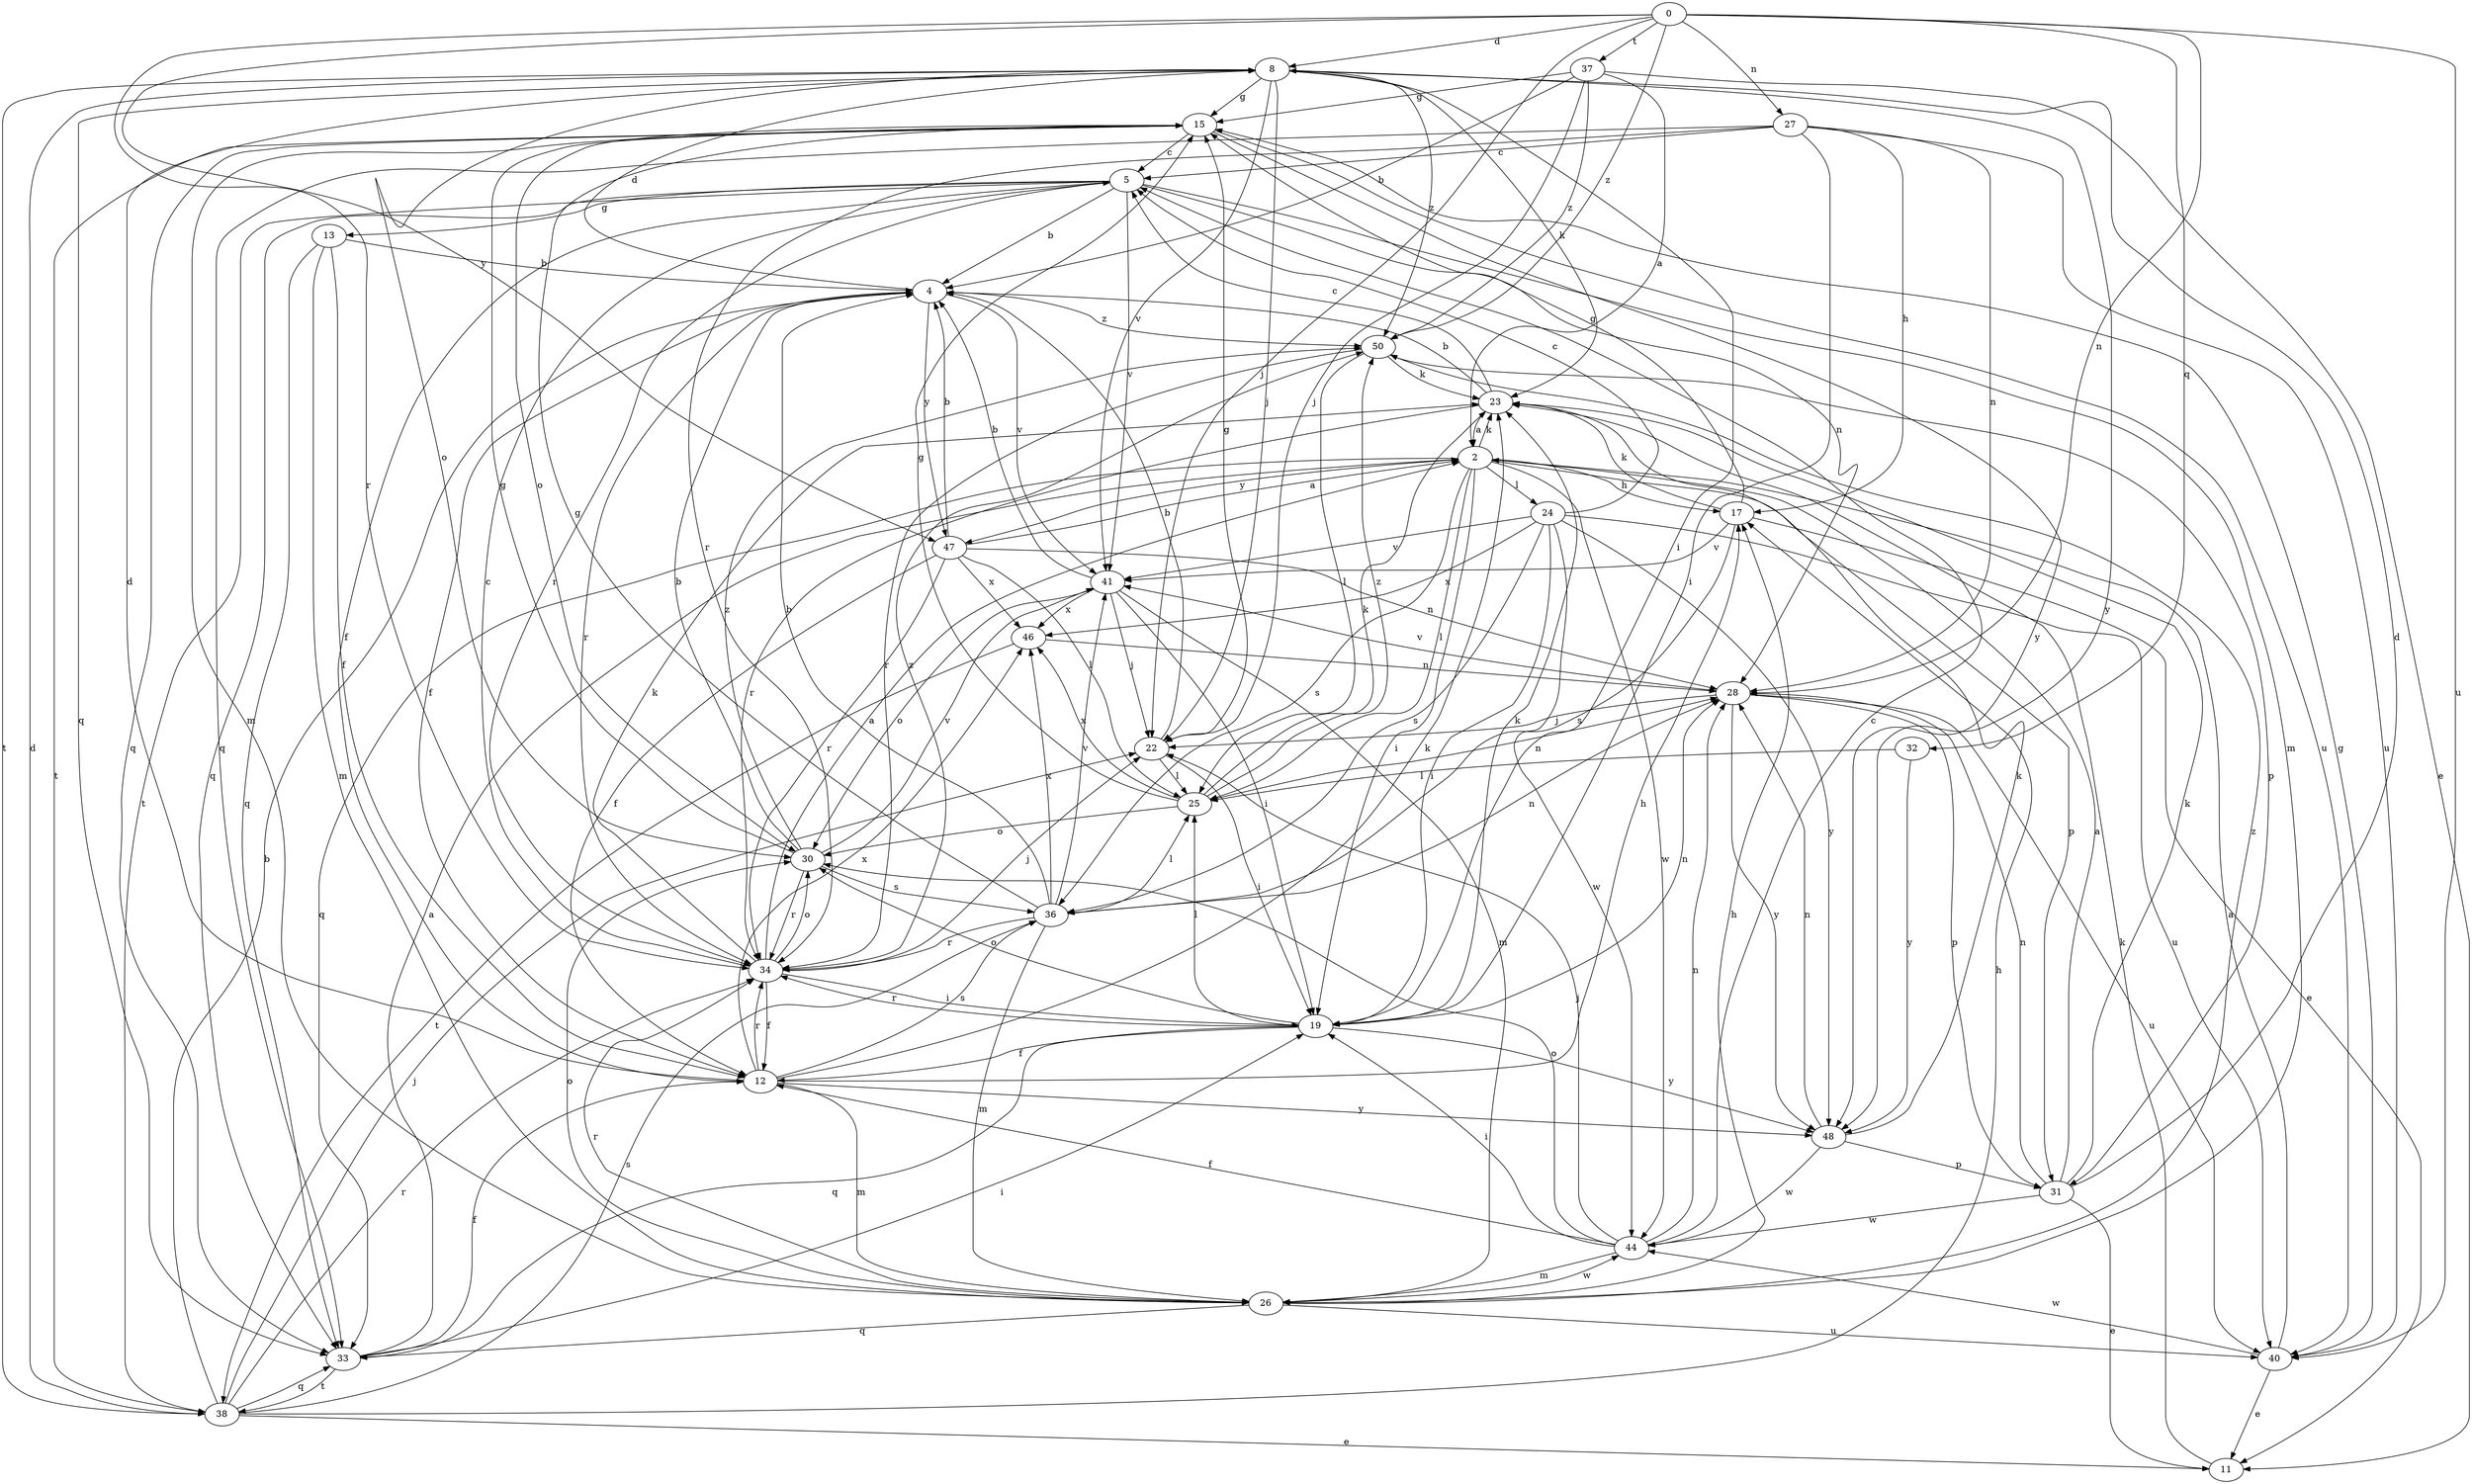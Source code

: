 strict digraph  {
0;
2;
4;
5;
8;
11;
12;
13;
15;
17;
19;
22;
23;
24;
25;
26;
27;
28;
30;
31;
32;
33;
34;
36;
37;
38;
40;
41;
44;
46;
47;
48;
50;
0 -> 8  [label=d];
0 -> 22  [label=j];
0 -> 27  [label=n];
0 -> 28  [label=n];
0 -> 32  [label=q];
0 -> 34  [label=r];
0 -> 37  [label=t];
0 -> 40  [label=u];
0 -> 47  [label=y];
0 -> 50  [label=z];
2 -> 17  [label=h];
2 -> 19  [label=i];
2 -> 23  [label=k];
2 -> 24  [label=l];
2 -> 25  [label=l];
2 -> 31  [label=p];
2 -> 33  [label=q];
2 -> 36  [label=s];
2 -> 44  [label=w];
2 -> 47  [label=y];
4 -> 8  [label=d];
4 -> 12  [label=f];
4 -> 34  [label=r];
4 -> 41  [label=v];
4 -> 47  [label=y];
4 -> 50  [label=z];
5 -> 4  [label=b];
5 -> 12  [label=f];
5 -> 13  [label=g];
5 -> 26  [label=m];
5 -> 28  [label=n];
5 -> 33  [label=q];
5 -> 34  [label=r];
5 -> 38  [label=t];
5 -> 41  [label=v];
8 -> 15  [label=g];
8 -> 19  [label=i];
8 -> 22  [label=j];
8 -> 23  [label=k];
8 -> 30  [label=o];
8 -> 33  [label=q];
8 -> 38  [label=t];
8 -> 41  [label=v];
8 -> 48  [label=y];
8 -> 50  [label=z];
11 -> 23  [label=k];
12 -> 8  [label=d];
12 -> 17  [label=h];
12 -> 23  [label=k];
12 -> 26  [label=m];
12 -> 34  [label=r];
12 -> 36  [label=s];
12 -> 46  [label=x];
12 -> 48  [label=y];
13 -> 4  [label=b];
13 -> 12  [label=f];
13 -> 26  [label=m];
13 -> 33  [label=q];
15 -> 5  [label=c];
15 -> 26  [label=m];
15 -> 30  [label=o];
15 -> 33  [label=q];
15 -> 38  [label=t];
15 -> 40  [label=u];
15 -> 48  [label=y];
17 -> 11  [label=e];
17 -> 15  [label=g];
17 -> 23  [label=k];
17 -> 36  [label=s];
17 -> 41  [label=v];
19 -> 12  [label=f];
19 -> 23  [label=k];
19 -> 25  [label=l];
19 -> 28  [label=n];
19 -> 30  [label=o];
19 -> 33  [label=q];
19 -> 34  [label=r];
19 -> 48  [label=y];
22 -> 4  [label=b];
22 -> 15  [label=g];
22 -> 19  [label=i];
22 -> 25  [label=l];
23 -> 2  [label=a];
23 -> 4  [label=b];
23 -> 5  [label=c];
23 -> 34  [label=r];
24 -> 5  [label=c];
24 -> 19  [label=i];
24 -> 36  [label=s];
24 -> 40  [label=u];
24 -> 41  [label=v];
24 -> 44  [label=w];
24 -> 46  [label=x];
24 -> 48  [label=y];
25 -> 15  [label=g];
25 -> 23  [label=k];
25 -> 28  [label=n];
25 -> 30  [label=o];
25 -> 46  [label=x];
25 -> 50  [label=z];
26 -> 17  [label=h];
26 -> 30  [label=o];
26 -> 33  [label=q];
26 -> 34  [label=r];
26 -> 40  [label=u];
26 -> 44  [label=w];
26 -> 50  [label=z];
27 -> 5  [label=c];
27 -> 17  [label=h];
27 -> 19  [label=i];
27 -> 28  [label=n];
27 -> 33  [label=q];
27 -> 34  [label=r];
27 -> 40  [label=u];
28 -> 22  [label=j];
28 -> 31  [label=p];
28 -> 40  [label=u];
28 -> 41  [label=v];
28 -> 48  [label=y];
30 -> 4  [label=b];
30 -> 15  [label=g];
30 -> 34  [label=r];
30 -> 36  [label=s];
30 -> 41  [label=v];
30 -> 50  [label=z];
31 -> 2  [label=a];
31 -> 8  [label=d];
31 -> 11  [label=e];
31 -> 23  [label=k];
31 -> 28  [label=n];
31 -> 44  [label=w];
32 -> 25  [label=l];
32 -> 48  [label=y];
33 -> 2  [label=a];
33 -> 12  [label=f];
33 -> 19  [label=i];
33 -> 38  [label=t];
34 -> 2  [label=a];
34 -> 5  [label=c];
34 -> 12  [label=f];
34 -> 19  [label=i];
34 -> 22  [label=j];
34 -> 23  [label=k];
34 -> 30  [label=o];
34 -> 50  [label=z];
36 -> 4  [label=b];
36 -> 15  [label=g];
36 -> 25  [label=l];
36 -> 26  [label=m];
36 -> 28  [label=n];
36 -> 34  [label=r];
36 -> 41  [label=v];
36 -> 46  [label=x];
37 -> 2  [label=a];
37 -> 4  [label=b];
37 -> 11  [label=e];
37 -> 15  [label=g];
37 -> 22  [label=j];
37 -> 50  [label=z];
38 -> 4  [label=b];
38 -> 8  [label=d];
38 -> 11  [label=e];
38 -> 17  [label=h];
38 -> 22  [label=j];
38 -> 33  [label=q];
38 -> 34  [label=r];
38 -> 36  [label=s];
40 -> 2  [label=a];
40 -> 11  [label=e];
40 -> 15  [label=g];
40 -> 44  [label=w];
41 -> 4  [label=b];
41 -> 19  [label=i];
41 -> 22  [label=j];
41 -> 26  [label=m];
41 -> 30  [label=o];
41 -> 46  [label=x];
44 -> 5  [label=c];
44 -> 12  [label=f];
44 -> 19  [label=i];
44 -> 22  [label=j];
44 -> 26  [label=m];
44 -> 28  [label=n];
44 -> 30  [label=o];
46 -> 28  [label=n];
46 -> 38  [label=t];
47 -> 2  [label=a];
47 -> 4  [label=b];
47 -> 12  [label=f];
47 -> 25  [label=l];
47 -> 28  [label=n];
47 -> 34  [label=r];
47 -> 46  [label=x];
48 -> 23  [label=k];
48 -> 28  [label=n];
48 -> 31  [label=p];
48 -> 44  [label=w];
50 -> 23  [label=k];
50 -> 25  [label=l];
50 -> 31  [label=p];
50 -> 34  [label=r];
}
